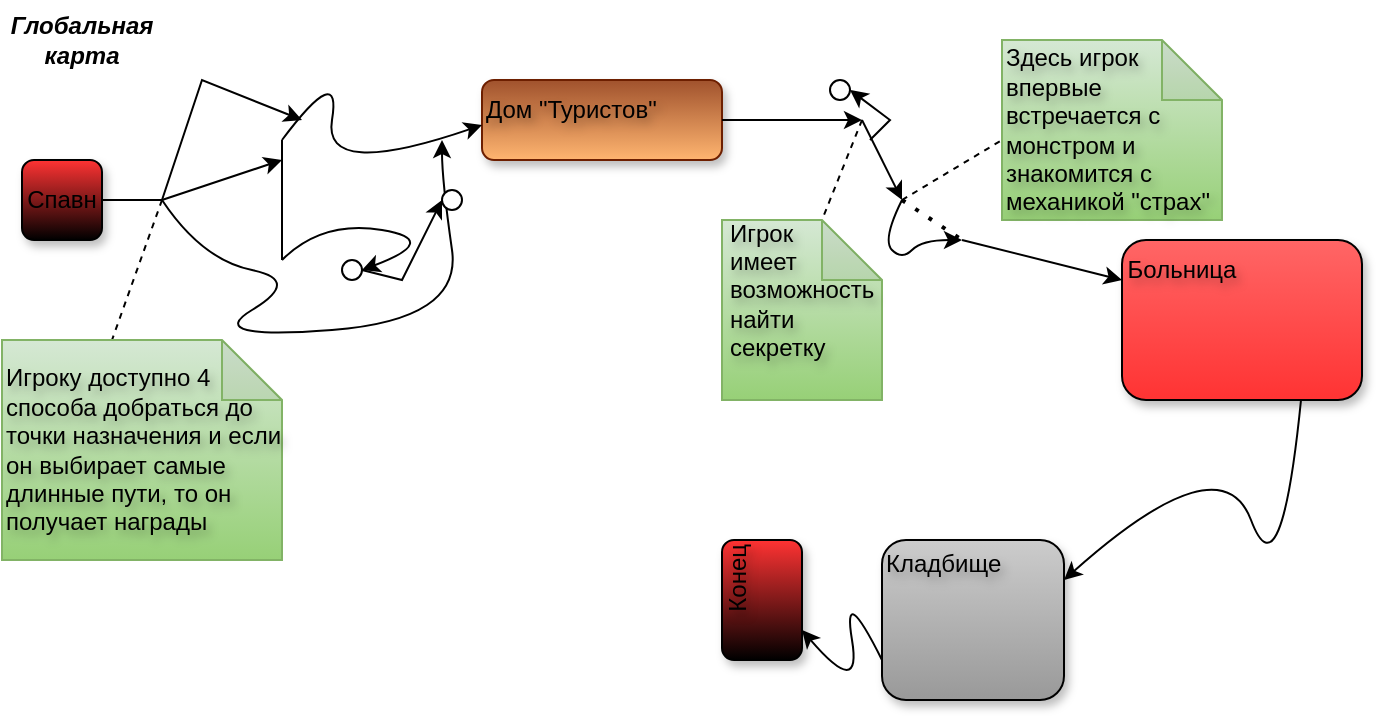 <mxfile version="26.1.1">
  <diagram name="Page-1" id="alRttfE3OEhxZv2fBE-p">
    <mxGraphModel dx="683" dy="399" grid="1" gridSize="10" guides="1" tooltips="1" connect="1" arrows="1" fold="1" page="1" pageScale="1" pageWidth="827" pageHeight="1169" math="0" shadow="0">
      <root>
        <mxCell id="0" />
        <mxCell id="1" parent="0" />
        <mxCell id="-upZdm-Q2YhtHuhgS55k-1" value="&lt;span&gt;&lt;b&gt;&lt;i&gt;Глобальная карта&lt;/i&gt;&lt;/b&gt;&lt;/span&gt;" style="text;html=1;align=center;verticalAlign=middle;whiteSpace=wrap;rounded=0;" vertex="1" parent="1">
          <mxGeometry width="80" height="40" as="geometry" />
        </mxCell>
        <mxCell id="-upZdm-Q2YhtHuhgS55k-2" value="Спавн" style="rounded=1;whiteSpace=wrap;html=1;fillColor=#FF3333;strokeColor=#000000;gradientColor=default;gradientDirection=south;shadow=1;" vertex="1" parent="1">
          <mxGeometry x="10" y="80" width="40" height="40" as="geometry" />
        </mxCell>
        <mxCell id="-upZdm-Q2YhtHuhgS55k-5" value="" style="rounded=1;whiteSpace=wrap;html=1;fillColor=#a0522d;fontColor=#ffffff;strokeColor=#6D1F00;gradientColor=#FFB570;shadow=1;" vertex="1" parent="1">
          <mxGeometry x="240" y="40" width="120" height="40" as="geometry" />
        </mxCell>
        <mxCell id="-upZdm-Q2YhtHuhgS55k-6" value="Дом &quot;Туристов&quot;" style="text;html=1;align=left;verticalAlign=middle;whiteSpace=wrap;rounded=0;textShadow=1;" vertex="1" parent="1">
          <mxGeometry x="240" y="40" width="90" height="30" as="geometry" />
        </mxCell>
        <mxCell id="-upZdm-Q2YhtHuhgS55k-7" value="" style="endArrow=none;html=1;rounded=0;" edge="1" parent="1">
          <mxGeometry width="50" height="50" relative="1" as="geometry">
            <mxPoint x="140" y="130" as="sourcePoint" />
            <mxPoint x="140" y="70" as="targetPoint" />
          </mxGeometry>
        </mxCell>
        <mxCell id="-upZdm-Q2YhtHuhgS55k-8" value="" style="curved=1;endArrow=classic;html=1;rounded=0;entryX=0.5;entryY=0;entryDx=0;entryDy=0;" edge="1" parent="1" target="-upZdm-Q2YhtHuhgS55k-9">
          <mxGeometry width="50" height="50" relative="1" as="geometry">
            <mxPoint x="140" y="130" as="sourcePoint" />
            <mxPoint x="160" y="140" as="targetPoint" />
            <Array as="points">
              <mxPoint x="160" y="110" />
              <mxPoint x="220" y="120" />
            </Array>
          </mxGeometry>
        </mxCell>
        <mxCell id="-upZdm-Q2YhtHuhgS55k-9" value="" style="ellipse;whiteSpace=wrap;html=1;aspect=fixed;direction=south;" vertex="1" parent="1">
          <mxGeometry x="170" y="130" width="10" height="10" as="geometry" />
        </mxCell>
        <mxCell id="-upZdm-Q2YhtHuhgS55k-10" value="" style="curved=1;endArrow=classic;html=1;rounded=0;entryX=0;entryY=0.75;entryDx=0;entryDy=0;" edge="1" parent="1" target="-upZdm-Q2YhtHuhgS55k-6">
          <mxGeometry width="50" height="50" relative="1" as="geometry">
            <mxPoint x="140" y="70" as="sourcePoint" />
            <mxPoint x="240" y="70" as="targetPoint" />
            <Array as="points">
              <mxPoint x="170" y="30" />
              <mxPoint x="160" y="90" />
            </Array>
          </mxGeometry>
        </mxCell>
        <mxCell id="-upZdm-Q2YhtHuhgS55k-12" value="" style="endArrow=classic;html=1;rounded=0;" edge="1" parent="1">
          <mxGeometry width="50" height="50" relative="1" as="geometry">
            <mxPoint x="80" y="100" as="sourcePoint" />
            <mxPoint x="150" y="60" as="targetPoint" />
            <Array as="points">
              <mxPoint x="100" y="40" />
            </Array>
          </mxGeometry>
        </mxCell>
        <mxCell id="-upZdm-Q2YhtHuhgS55k-13" value="" style="endArrow=none;html=1;rounded=0;exitX=1;exitY=0.5;exitDx=0;exitDy=0;" edge="1" parent="1" source="-upZdm-Q2YhtHuhgS55k-2">
          <mxGeometry width="50" height="50" relative="1" as="geometry">
            <mxPoint x="150" y="160" as="sourcePoint" />
            <mxPoint x="80" y="100" as="targetPoint" />
          </mxGeometry>
        </mxCell>
        <mxCell id="-upZdm-Q2YhtHuhgS55k-14" value="" style="endArrow=classic;html=1;rounded=0;" edge="1" parent="1">
          <mxGeometry width="50" height="50" relative="1" as="geometry">
            <mxPoint x="80" y="100" as="sourcePoint" />
            <mxPoint x="140" y="80" as="targetPoint" />
          </mxGeometry>
        </mxCell>
        <mxCell id="-upZdm-Q2YhtHuhgS55k-15" value="" style="curved=1;endArrow=classic;html=1;rounded=0;" edge="1" parent="1">
          <mxGeometry width="50" height="50" relative="1" as="geometry">
            <mxPoint x="80" y="100" as="sourcePoint" />
            <mxPoint x="220" y="70" as="targetPoint" />
            <Array as="points">
              <mxPoint x="100" y="130" />
              <mxPoint x="150" y="140" />
              <mxPoint x="100" y="170" />
              <mxPoint x="230" y="160" />
              <mxPoint x="220" y="90" />
            </Array>
          </mxGeometry>
        </mxCell>
        <mxCell id="-upZdm-Q2YhtHuhgS55k-16" value="" style="endArrow=classic;html=1;rounded=0;exitX=0.5;exitY=0;exitDx=0;exitDy=0;" edge="1" parent="1" source="-upZdm-Q2YhtHuhgS55k-9">
          <mxGeometry width="50" height="50" relative="1" as="geometry">
            <mxPoint x="190" y="150" as="sourcePoint" />
            <mxPoint x="220" y="100" as="targetPoint" />
            <Array as="points">
              <mxPoint x="200" y="140" />
            </Array>
          </mxGeometry>
        </mxCell>
        <mxCell id="-upZdm-Q2YhtHuhgS55k-17" value="" style="ellipse;whiteSpace=wrap;html=1;aspect=fixed;" vertex="1" parent="1">
          <mxGeometry x="220" y="95" width="10" height="10" as="geometry" />
        </mxCell>
        <mxCell id="-upZdm-Q2YhtHuhgS55k-22" value="" style="endArrow=none;dashed=1;html=1;rounded=0;entryX=0;entryY=0;entryDx=55;entryDy=0;entryPerimeter=0;" edge="1" parent="1" target="-upZdm-Q2YhtHuhgS55k-24">
          <mxGeometry width="50" height="50" relative="1" as="geometry">
            <mxPoint x="80" y="100" as="sourcePoint" />
            <mxPoint x="40" y="160" as="targetPoint" />
          </mxGeometry>
        </mxCell>
        <mxCell id="-upZdm-Q2YhtHuhgS55k-24" value="Игроку доступно 4 способа добраться до точки назначения и если он выбирает самые длинные пути, то он получает награды" style="shape=note;whiteSpace=wrap;html=1;backgroundOutline=1;darkOpacity=0.05;align=left;fillColor=#d5e8d4;gradientColor=#97d077;strokeColor=#82b366;textShadow=1;labelBorderColor=none;labelBackgroundColor=none;" vertex="1" parent="1">
          <mxGeometry y="170" width="140" height="110" as="geometry" />
        </mxCell>
        <mxCell id="-upZdm-Q2YhtHuhgS55k-26" value="" style="rounded=1;whiteSpace=wrap;html=1;fillColor=#FF6666;fillStyle=dashed;gradientColor=#FF3333;gradientDirection=south;strokeColor=default;glass=0;shadow=1;" vertex="1" parent="1">
          <mxGeometry x="560" y="120" width="120" height="80" as="geometry" />
        </mxCell>
        <mxCell id="-upZdm-Q2YhtHuhgS55k-27" value="Больница" style="text;html=1;align=center;verticalAlign=middle;whiteSpace=wrap;rounded=0;textShadow=1;" vertex="1" parent="1">
          <mxGeometry x="560" y="120" width="60" height="30" as="geometry" />
        </mxCell>
        <mxCell id="-upZdm-Q2YhtHuhgS55k-28" value="" style="endArrow=classic;html=1;rounded=0;" edge="1" parent="1">
          <mxGeometry width="50" height="50" relative="1" as="geometry">
            <mxPoint x="360" y="60" as="sourcePoint" />
            <mxPoint x="430" y="60" as="targetPoint" />
          </mxGeometry>
        </mxCell>
        <mxCell id="-upZdm-Q2YhtHuhgS55k-31" value="" style="endArrow=classic;html=1;rounded=0;entryX=1;entryY=0.5;entryDx=0;entryDy=0;" edge="1" parent="1" target="-upZdm-Q2YhtHuhgS55k-32">
          <mxGeometry width="50" height="50" relative="1" as="geometry">
            <mxPoint x="434" y="70" as="sourcePoint" />
            <mxPoint x="424" y="50" as="targetPoint" />
            <Array as="points">
              <mxPoint x="444" y="60" />
            </Array>
          </mxGeometry>
        </mxCell>
        <mxCell id="-upZdm-Q2YhtHuhgS55k-32" value="" style="ellipse;whiteSpace=wrap;html=1;aspect=fixed;" vertex="1" parent="1">
          <mxGeometry x="414" y="40" width="10" height="10" as="geometry" />
        </mxCell>
        <mxCell id="-upZdm-Q2YhtHuhgS55k-34" value="" style="endArrow=classic;html=1;rounded=0;" edge="1" parent="1">
          <mxGeometry width="50" height="50" relative="1" as="geometry">
            <mxPoint x="430" y="60" as="sourcePoint" />
            <mxPoint x="450" y="100" as="targetPoint" />
          </mxGeometry>
        </mxCell>
        <mxCell id="-upZdm-Q2YhtHuhgS55k-35" value="" style="endArrow=classic;html=1;rounded=0;entryX=0;entryY=0.25;entryDx=0;entryDy=0;" edge="1" parent="1" target="-upZdm-Q2YhtHuhgS55k-26">
          <mxGeometry width="50" height="50" relative="1" as="geometry">
            <mxPoint x="480" y="120" as="sourcePoint" />
            <mxPoint x="480" y="70" as="targetPoint" />
          </mxGeometry>
        </mxCell>
        <mxCell id="-upZdm-Q2YhtHuhgS55k-36" value="" style="curved=1;endArrow=classic;html=1;rounded=0;" edge="1" parent="1">
          <mxGeometry width="50" height="50" relative="1" as="geometry">
            <mxPoint x="450" y="100" as="sourcePoint" />
            <mxPoint x="480" y="120" as="targetPoint" />
            <Array as="points">
              <mxPoint x="440" y="120" />
              <mxPoint x="450" y="130" />
              <mxPoint x="460" y="120" />
            </Array>
          </mxGeometry>
        </mxCell>
        <mxCell id="-upZdm-Q2YhtHuhgS55k-37" value="" style="endArrow=none;dashed=1;html=1;dashPattern=1 3;strokeWidth=2;rounded=0;" edge="1" parent="1">
          <mxGeometry width="50" height="50" relative="1" as="geometry">
            <mxPoint x="450" y="100" as="sourcePoint" />
            <mxPoint x="480" y="120" as="targetPoint" />
          </mxGeometry>
        </mxCell>
        <mxCell id="-upZdm-Q2YhtHuhgS55k-38" value="" style="endArrow=none;dashed=1;html=1;rounded=0;entryX=0;entryY=0;entryDx=50;entryDy=0;entryPerimeter=0;" edge="1" parent="1" target="-upZdm-Q2YhtHuhgS55k-40">
          <mxGeometry width="50" height="50" relative="1" as="geometry">
            <mxPoint x="430" y="60" as="sourcePoint" />
            <mxPoint x="390" y="110" as="targetPoint" />
          </mxGeometry>
        </mxCell>
        <mxCell id="-upZdm-Q2YhtHuhgS55k-39" value="" style="endArrow=none;dashed=1;html=1;rounded=0;" edge="1" parent="1">
          <mxGeometry width="50" height="50" relative="1" as="geometry">
            <mxPoint x="450" y="100" as="sourcePoint" />
            <mxPoint x="500" y="70" as="targetPoint" />
          </mxGeometry>
        </mxCell>
        <mxCell id="-upZdm-Q2YhtHuhgS55k-40" value="Игрок&lt;div&gt;имеет возможность найти секретку&lt;/div&gt;" style="shape=note;whiteSpace=wrap;html=1;backgroundOutline=1;darkOpacity=0.05;align=left;spacingBottom=20;spacingLeft=2;fillColor=#d5e8d4;gradientColor=#97d077;strokeColor=#82b366;textShadow=1;" vertex="1" parent="1">
          <mxGeometry x="360" y="110" width="80" height="90" as="geometry" />
        </mxCell>
        <mxCell id="-upZdm-Q2YhtHuhgS55k-41" value="Здесь игрок&amp;nbsp;&lt;div&gt;впервые встречается с монстром и знакомится с механикой &quot;страх&quot;&lt;/div&gt;" style="shape=note;whiteSpace=wrap;html=1;backgroundOutline=1;darkOpacity=0.05;align=left;fillColor=#d5e8d4;gradientColor=#97d077;strokeColor=#82b366;textShadow=1;" vertex="1" parent="1">
          <mxGeometry x="500" y="20" width="110" height="90" as="geometry" />
        </mxCell>
        <mxCell id="-upZdm-Q2YhtHuhgS55k-42" value="Кладбище" style="rounded=1;whiteSpace=wrap;html=1;strokeWidth=1;perimeterSpacing=0;textShadow=1;align=left;spacing=2;spacingBottom=56;labelPosition=center;verticalLabelPosition=middle;verticalAlign=middle;fillColor=#CCCCCC;gradientColor=#999999;shadow=1;" vertex="1" parent="1">
          <mxGeometry x="440" y="270" width="91" height="80" as="geometry" />
        </mxCell>
        <mxCell id="-upZdm-Q2YhtHuhgS55k-43" value="" style="curved=1;endArrow=classic;html=1;rounded=0;entryX=1;entryY=0.25;entryDx=0;entryDy=0;exitX=0.75;exitY=1;exitDx=0;exitDy=0;" edge="1" parent="1" target="-upZdm-Q2YhtHuhgS55k-42">
          <mxGeometry width="50" height="50" relative="1" as="geometry">
            <mxPoint x="649.5" y="200" as="sourcePoint" />
            <mxPoint x="530.5" y="290.0" as="targetPoint" />
            <Array as="points">
              <mxPoint x="639.5" y="300" />
              <mxPoint x="609.5" y="220" />
            </Array>
          </mxGeometry>
        </mxCell>
        <mxCell id="-upZdm-Q2YhtHuhgS55k-44" value="Конец" style="rounded=1;whiteSpace=wrap;html=1;direction=east;align=right;textShadow=1;labelPosition=center;verticalLabelPosition=middle;verticalAlign=top;horizontal=0;spacing=2;spacingBottom=-1;spacingLeft=0;spacingTop=-6;gradientColor=default;fillColor=#FF3333;shadow=1;" vertex="1" parent="1">
          <mxGeometry x="360" y="270" width="40" height="60" as="geometry" />
        </mxCell>
        <mxCell id="-upZdm-Q2YhtHuhgS55k-45" value="" style="curved=1;endArrow=classic;html=1;rounded=0;entryX=1;entryY=0.75;entryDx=0;entryDy=0;exitX=0;exitY=0.75;exitDx=0;exitDy=0;" edge="1" parent="1" source="-upZdm-Q2YhtHuhgS55k-42" target="-upZdm-Q2YhtHuhgS55k-44">
          <mxGeometry width="50" height="50" relative="1" as="geometry">
            <mxPoint x="350" y="270" as="sourcePoint" />
            <mxPoint x="400" y="220" as="targetPoint" />
            <Array as="points">
              <mxPoint x="420" y="290" />
              <mxPoint x="430" y="350" />
            </Array>
          </mxGeometry>
        </mxCell>
      </root>
    </mxGraphModel>
  </diagram>
</mxfile>
